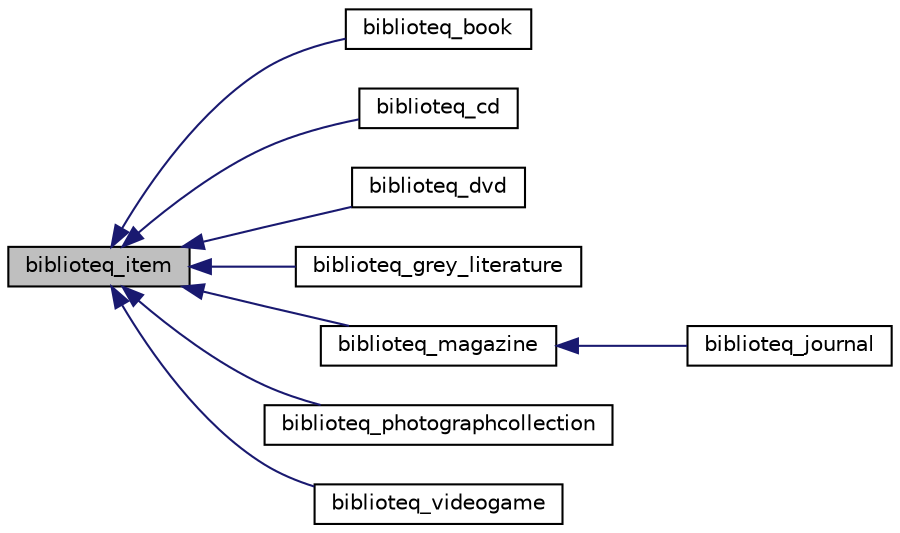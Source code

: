 digraph "biblioteq_item"
{
  edge [fontname="Helvetica",fontsize="10",labelfontname="Helvetica",labelfontsize="10"];
  node [fontname="Helvetica",fontsize="10",shape=record];
  rankdir="LR";
  Node0 [label="biblioteq_item",height=0.2,width=0.4,color="black", fillcolor="grey75", style="filled", fontcolor="black"];
  Node0 -> Node1 [dir="back",color="midnightblue",fontsize="10",style="solid",fontname="Helvetica"];
  Node1 [label="biblioteq_book",height=0.2,width=0.4,color="black", fillcolor="white", style="filled",URL="$classbiblioteq__book.html"];
  Node0 -> Node2 [dir="back",color="midnightblue",fontsize="10",style="solid",fontname="Helvetica"];
  Node2 [label="biblioteq_cd",height=0.2,width=0.4,color="black", fillcolor="white", style="filled",URL="$classbiblioteq__cd.html"];
  Node0 -> Node3 [dir="back",color="midnightblue",fontsize="10",style="solid",fontname="Helvetica"];
  Node3 [label="biblioteq_dvd",height=0.2,width=0.4,color="black", fillcolor="white", style="filled",URL="$classbiblioteq__dvd.html"];
  Node0 -> Node4 [dir="back",color="midnightblue",fontsize="10",style="solid",fontname="Helvetica"];
  Node4 [label="biblioteq_grey_literature",height=0.2,width=0.4,color="black", fillcolor="white", style="filled",URL="$classbiblioteq__grey__literature.html"];
  Node0 -> Node5 [dir="back",color="midnightblue",fontsize="10",style="solid",fontname="Helvetica"];
  Node5 [label="biblioteq_magazine",height=0.2,width=0.4,color="black", fillcolor="white", style="filled",URL="$classbiblioteq__magazine.html"];
  Node5 -> Node6 [dir="back",color="midnightblue",fontsize="10",style="solid",fontname="Helvetica"];
  Node6 [label="biblioteq_journal",height=0.2,width=0.4,color="black", fillcolor="white", style="filled",URL="$classbiblioteq__journal.html"];
  Node0 -> Node7 [dir="back",color="midnightblue",fontsize="10",style="solid",fontname="Helvetica"];
  Node7 [label="biblioteq_photographcollection",height=0.2,width=0.4,color="black", fillcolor="white", style="filled",URL="$classbiblioteq__photographcollection.html"];
  Node0 -> Node8 [dir="back",color="midnightblue",fontsize="10",style="solid",fontname="Helvetica"];
  Node8 [label="biblioteq_videogame",height=0.2,width=0.4,color="black", fillcolor="white", style="filled",URL="$classbiblioteq__videogame.html"];
}
